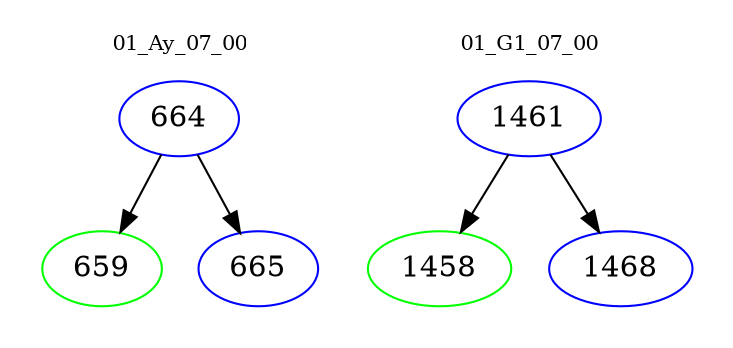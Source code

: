 digraph{
subgraph cluster_0 {
color = white
label = "01_Ay_07_00";
fontsize=10;
T0_664 [label="664", color="blue"]
T0_664 -> T0_659 [color="black"]
T0_659 [label="659", color="green"]
T0_664 -> T0_665 [color="black"]
T0_665 [label="665", color="blue"]
}
subgraph cluster_1 {
color = white
label = "01_G1_07_00";
fontsize=10;
T1_1461 [label="1461", color="blue"]
T1_1461 -> T1_1458 [color="black"]
T1_1458 [label="1458", color="green"]
T1_1461 -> T1_1468 [color="black"]
T1_1468 [label="1468", color="blue"]
}
}
